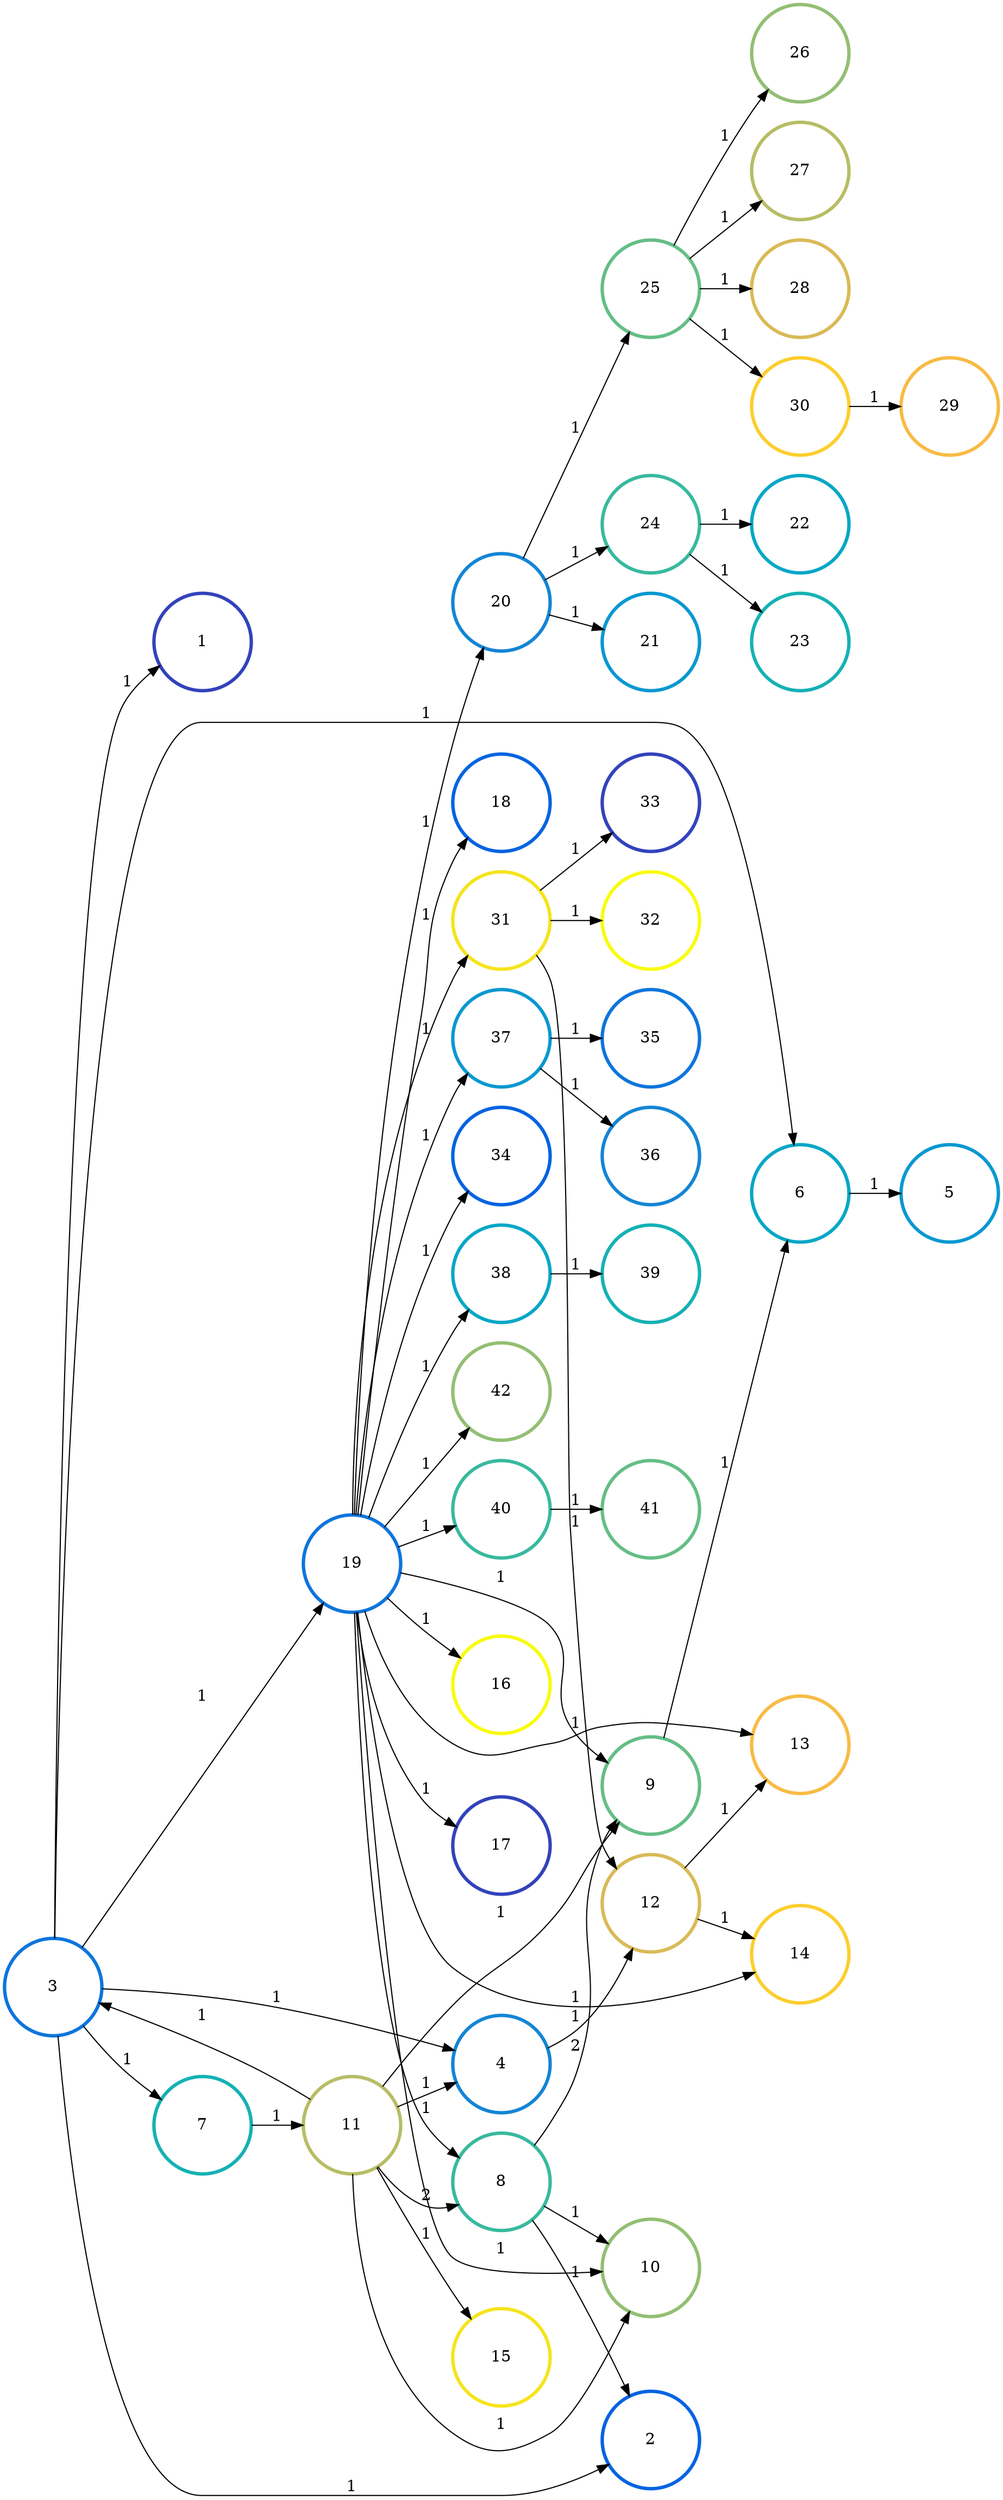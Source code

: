 digraph N {
	overlap="false"
	rankdir="LR"
	0 [label="1",width=1.2,height=1.2,style="",penwidth=3,color="#3243BA"]
	1 [label="2",width=1.2,height=1.2,style="",penwidth=3,color="#0363E1"]
	2 [label="3",width=1.2,height=1.2,style="",penwidth=3,color="#0D75DC"]
	3 [label="4",width=1.2,height=1.2,style="",penwidth=3,color="#1485D4"]
	4 [label="5",width=1.2,height=1.2,style="",penwidth=3,color="#0998D1"]
	5 [label="6",width=1.2,height=1.2,style="",penwidth=3,color="#06A7C6"]
	6 [label="7",width=1.2,height=1.2,style="",penwidth=3,color="#15B1B4"]
	7 [label="8",width=1.2,height=1.2,style="",penwidth=3,color="#38B99E"]
	8 [label="9",width=1.2,height=1.2,style="",penwidth=3,color="#65BE86"]
	9 [label="10",width=1.2,height=1.2,style="",penwidth=3,color="#92BF73"]
	10 [label="11",width=1.2,height=1.2,style="",penwidth=3,color="#B7BD64"]
	11 [label="12",width=1.2,height=1.2,style="",penwidth=3,color="#D9BA56"]
	12 [label="13",width=1.2,height=1.2,style="",penwidth=3,color="#F8BB44"]
	13 [label="14",width=1.2,height=1.2,style="",penwidth=3,color="#FCCE2E"]
	14 [label="15",width=1.2,height=1.2,style="",penwidth=3,color="#F5E41D"]
	15 [label="16",width=1.2,height=1.2,style="",penwidth=3,color="#F9FB0E"]
	16 [label="17",width=1.2,height=1.2,style="",penwidth=3,color="#3243BA"]
	17 [label="18",width=1.2,height=1.2,style="",penwidth=3,color="#0363E1"]
	18 [label="19",width=1.2,height=1.2,style="",penwidth=3,color="#0D75DC"]
	19 [label="20",width=1.2,height=1.2,style="",penwidth=3,color="#1485D4"]
	20 [label="21",width=1.2,height=1.2,style="",penwidth=3,color="#0998D1"]
	21 [label="22",width=1.2,height=1.2,style="",penwidth=3,color="#06A7C6"]
	22 [label="23",width=1.2,height=1.2,style="",penwidth=3,color="#15B1B4"]
	23 [label="24",width=1.2,height=1.2,style="",penwidth=3,color="#38B99E"]
	24 [label="25",width=1.2,height=1.2,style="",penwidth=3,color="#65BE86"]
	25 [label="26",width=1.2,height=1.2,style="",penwidth=3,color="#92BF73"]
	26 [label="27",width=1.2,height=1.2,style="",penwidth=3,color="#B7BD64"]
	27 [label="28",width=1.2,height=1.2,style="",penwidth=3,color="#D9BA56"]
	28 [label="29",width=1.2,height=1.2,style="",penwidth=3,color="#F8BB44"]
	29 [label="30",width=1.2,height=1.2,style="",penwidth=3,color="#FCCE2E"]
	30 [label="31",width=1.2,height=1.2,style="",penwidth=3,color="#F5E41D"]
	31 [label="32",width=1.2,height=1.2,style="",penwidth=3,color="#F9FB0E"]
	32 [label="33",width=1.2,height=1.2,style="",penwidth=3,color="#3243BA"]
	33 [label="34",width=1.2,height=1.2,style="",penwidth=3,color="#0363E1"]
	34 [label="35",width=1.2,height=1.2,style="",penwidth=3,color="#0D75DC"]
	35 [label="36",width=1.2,height=1.2,style="",penwidth=3,color="#1485D4"]
	36 [label="37",width=1.2,height=1.2,style="",penwidth=3,color="#0998D1"]
	37 [label="38",width=1.2,height=1.2,style="",penwidth=3,color="#06A7C6"]
	38 [label="39",width=1.2,height=1.2,style="",penwidth=3,color="#15B1B4"]
	39 [label="40",width=1.2,height=1.2,style="",penwidth=3,color="#38B99E"]
	40 [label="41",width=1.2,height=1.2,style="",penwidth=3,color="#65BE86"]
	41 [label="42",width=1.2,height=1.2,style="",penwidth=3,color="#92BF73"]
	2 -> 0 [penwidth=1,color=black,label="1"]
	2 -> 1 [penwidth=1,color=black,label="1"]
	2 -> 3 [penwidth=1,color=black,label="1"]
	2 -> 5 [penwidth=1,color=black,label="1"]
	2 -> 6 [penwidth=1,color=black,label="1"]
	2 -> 18 [penwidth=1,color=black,label="1"]
	3 -> 11 [penwidth=1,color=black,label="1"]
	5 -> 4 [penwidth=1,color=black,label="1"]
	6 -> 10 [penwidth=1,color=black,label="1"]
	7 -> 1 [penwidth=1,color=black,label="1"]
	7 -> 8 [penwidth=1,color=black,label="2"]
	7 -> 9 [penwidth=1,color=black,label="1"]
	8 -> 5 [penwidth=1,color=black,label="1"]
	10 -> 2 [penwidth=1,color=black,label="1"]
	10 -> 3 [penwidth=1,color=black,label="1"]
	10 -> 7 [penwidth=1,color=black,label="2"]
	10 -> 8 [penwidth=1,color=black,label="1"]
	10 -> 9 [penwidth=1,color=black,label="1"]
	10 -> 14 [penwidth=1,color=black,label="1"]
	11 -> 12 [penwidth=1,color=black,label="1"]
	11 -> 13 [penwidth=1,color=black,label="1"]
	18 -> 7 [penwidth=1,color=black,label="1"]
	18 -> 8 [penwidth=1,color=black,label="1"]
	18 -> 9 [penwidth=1,color=black,label="1"]
	18 -> 12 [penwidth=1,color=black,label="1"]
	18 -> 13 [penwidth=1,color=black,label="1"]
	18 -> 15 [penwidth=1,color=black,label="1"]
	18 -> 16 [penwidth=1,color=black,label="1"]
	18 -> 17 [penwidth=1,color=black,label="1"]
	18 -> 19 [penwidth=1,color=black,label="1"]
	18 -> 30 [penwidth=1,color=black,label="1"]
	18 -> 33 [penwidth=1,color=black,label="1"]
	18 -> 36 [penwidth=1,color=black,label="1"]
	18 -> 37 [penwidth=1,color=black,label="1"]
	18 -> 39 [penwidth=1,color=black,label="1"]
	18 -> 41 [penwidth=1,color=black,label="1"]
	19 -> 20 [penwidth=1,color=black,label="1"]
	19 -> 23 [penwidth=1,color=black,label="1"]
	19 -> 24 [penwidth=1,color=black,label="1"]
	23 -> 21 [penwidth=1,color=black,label="1"]
	23 -> 22 [penwidth=1,color=black,label="1"]
	24 -> 25 [penwidth=1,color=black,label="1"]
	24 -> 26 [penwidth=1,color=black,label="1"]
	24 -> 27 [penwidth=1,color=black,label="1"]
	24 -> 29 [penwidth=1,color=black,label="1"]
	29 -> 28 [penwidth=1,color=black,label="1"]
	30 -> 11 [penwidth=1,color=black,label="1"]
	30 -> 31 [penwidth=1,color=black,label="1"]
	30 -> 32 [penwidth=1,color=black,label="1"]
	36 -> 34 [penwidth=1,color=black,label="1"]
	36 -> 35 [penwidth=1,color=black,label="1"]
	37 -> 38 [penwidth=1,color=black,label="1"]
	39 -> 40 [penwidth=1,color=black,label="1"]
}
